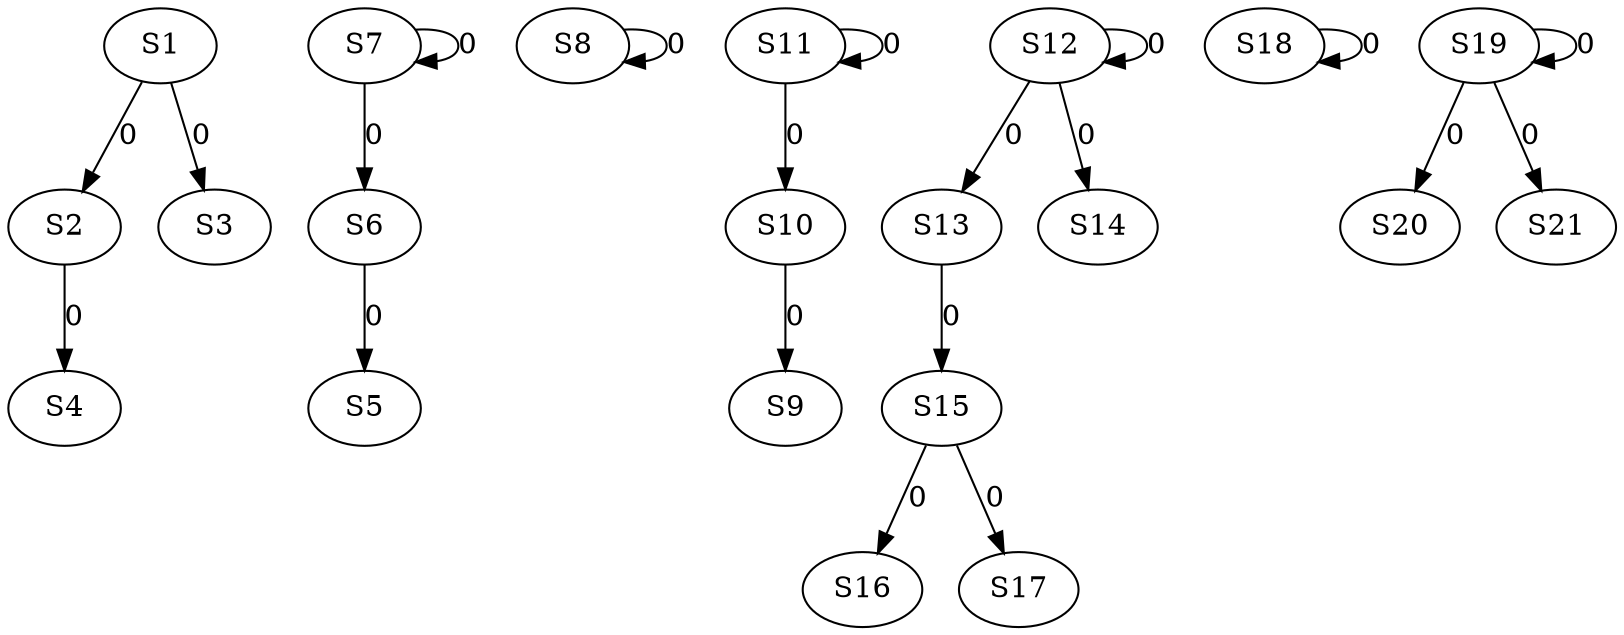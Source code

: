 strict digraph {
	S1 -> S2 [ label = 0 ];
	S1 -> S3 [ label = 0 ];
	S2 -> S4 [ label = 0 ];
	S6 -> S5 [ label = 0 ];
	S7 -> S6 [ label = 0 ];
	S7 -> S7 [ label = 0 ];
	S8 -> S8 [ label = 0 ];
	S10 -> S9 [ label = 0 ];
	S11 -> S10 [ label = 0 ];
	S11 -> S11 [ label = 0 ];
	S12 -> S12 [ label = 0 ];
	S12 -> S13 [ label = 0 ];
	S12 -> S14 [ label = 0 ];
	S13 -> S15 [ label = 0 ];
	S15 -> S16 [ label = 0 ];
	S15 -> S17 [ label = 0 ];
	S18 -> S18 [ label = 0 ];
	S19 -> S19 [ label = 0 ];
	S19 -> S20 [ label = 0 ];
	S19 -> S21 [ label = 0 ];
}